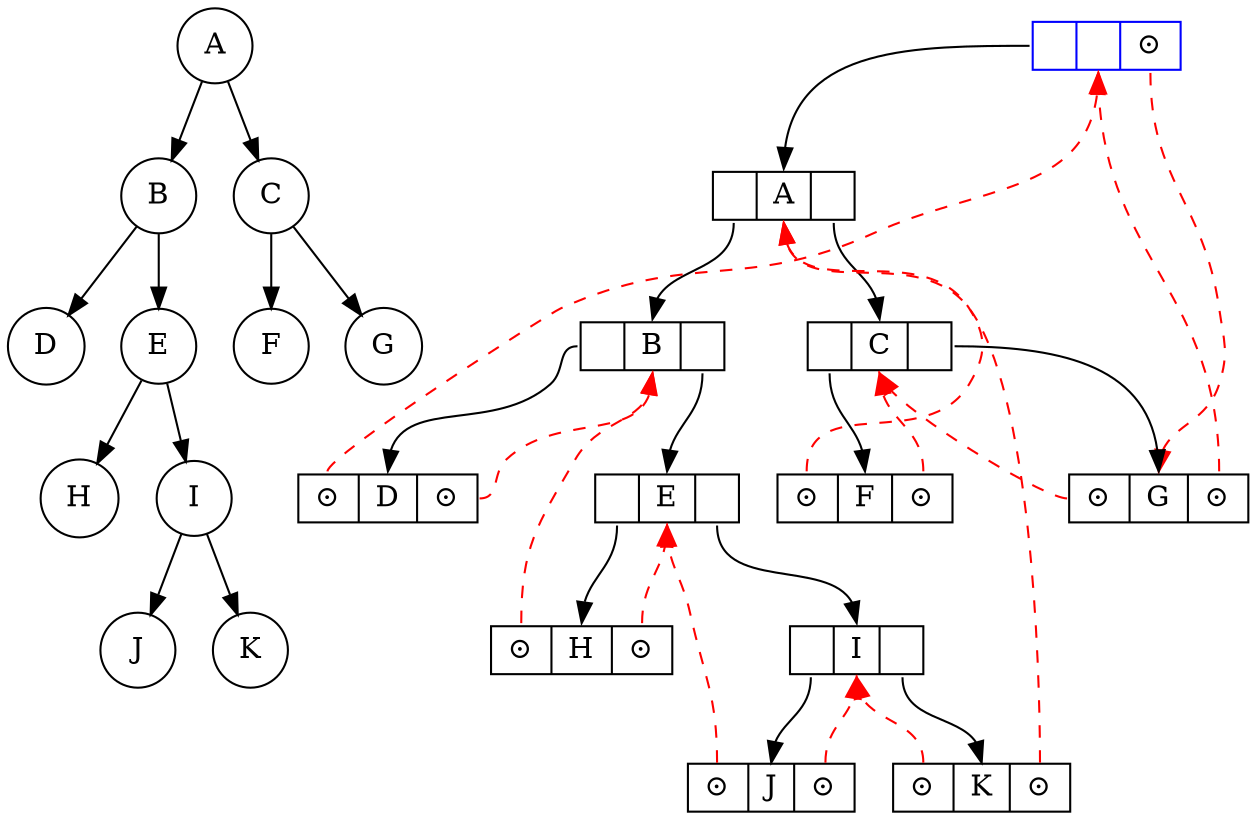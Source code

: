 digraph g {
  fontname = "Microsoft Yahei"
  graph [ordering="out"];
  
  margin=0;

  //NULL[ label = "", style = invis ];
  //2 -> NULL[style=invis];
  node [shape=circle]

  A -> {B, C};
  B -> {D, E};
  E -> {H, I};
  I -> {J, K};
  C->{F, G};

  node [shape =record, height=.1];
  nhead[label="<f0> | <f1> |<f2> ⊙", color=blue]
  na[label ="<f0> | <f1> A | <f2> "];
  nb[label ="<f0> |<f1> B |<f2> "];
  nc[label = "<f0> |<f1> C |<f2> "];
  nd[label = "<f0> ⊙ |<f1> D |<f2> ⊙ "];
  ne[label ="<f0> |<f1> E |<f2>  "];
  nf[label ="<f0> ⊙ |<f1> F |<f2> ⊙"];
  ng[label ="<f0> ⊙ |<f1> G |<f2> ⊙"];
  nh[label ="<f0> ⊙ |<f1> H |<f2> ⊙"];
  ni[label ="<f0>  |<f1> I |<f2> "];
  nj[label ="<f0> ⊙ |<f1> J|<f2> ⊙"];
  nk[label ="<f0> ⊙ |<f1> K|<f2> ⊙"];

  "nhead":f0 -> "na":f1;
 
  "na":f0 ->"nb":f1;
  "na":f2 ->"nc":f1;
  "nb":f0 ->"nd":f1;
  "nb":f2 ->"ne":f1;
  "nc":f0 ->"nf":f1;
  "nc":f2 ->"ng":f1;
  "ne":f0 ->"nh":f1;
  "ne":f2 ->"ni":f1;
  "ni":f0 ->"nj":f1;
  "ni":f2 ->"nk":f1;

  edge[color=red, style=dashed];
  "nd":f0 -> "nhead":f1;
  "nd":f2 -> "nb":f1;
  "nh":f0 -> "nb":f1;
  "nh":f2 -> "ne":f1;
  "nj":f0 -> "ne":f1;
  "nj":f2 -> "ni":f1;
  "nk":f0 -> "ni":f1;
  "nk":f2 -> "na":f1;
  "nf":f0 -> "na":f1;
  "nf":f2 -> "nc":f1;
  "ng":f0 -> "nc":f1;
  "ng":f2 -> "nhead":f1;
  "nhead":f2 -> "ng":f1;
}

